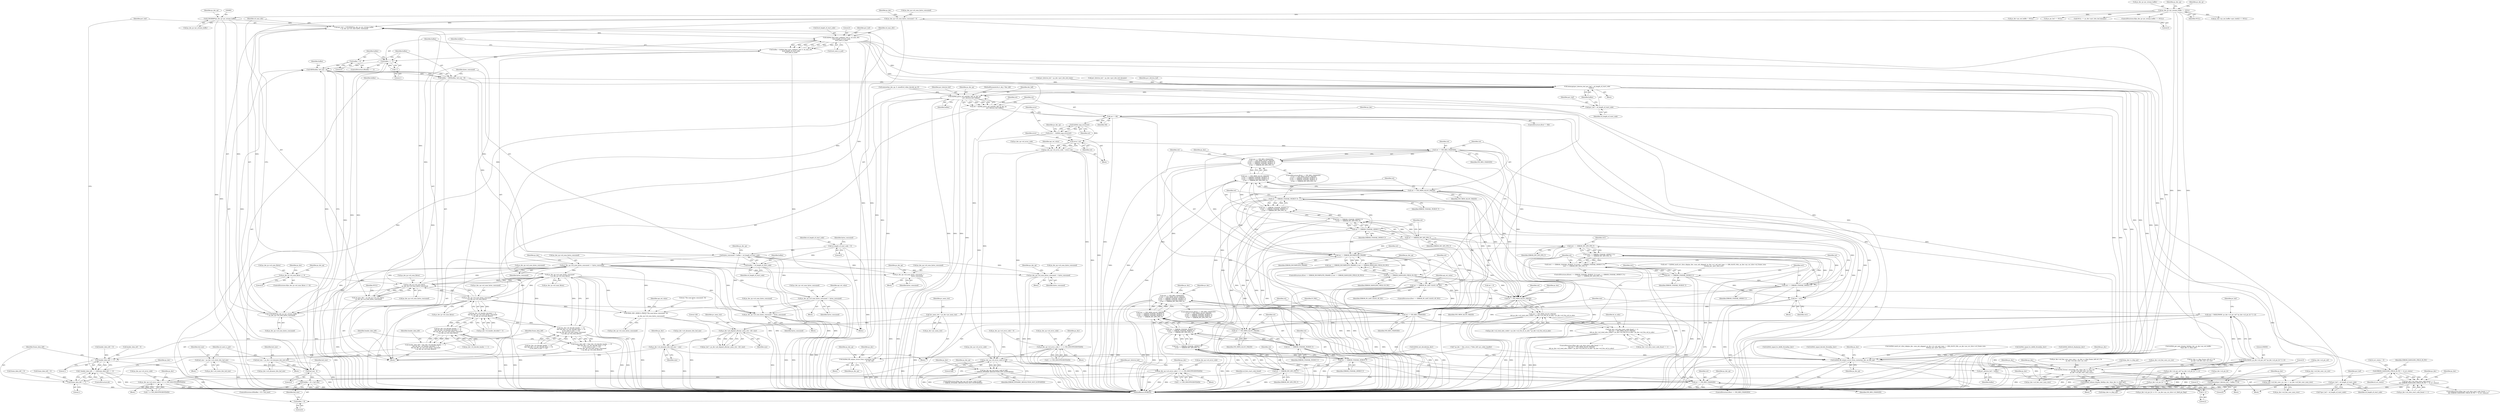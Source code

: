 digraph "0_Android_33ef7de9ddc8ea7eb9cbc440d1cf89957a0c267b@integer" {
"1000979" [label="(Call,pu1_buf = (UWORD8*)ps_dec_ip->pv_stream_buffer\n + ps_dec_op->u4_num_bytes_consumed)"];
"1000982" [label="(Call,(UWORD8*)ps_dec_ip->pv_stream_buffer)"];
"1000261" [label="(Call,ps_dec_ip->pv_stream_buffer == NULL)"];
"1001461" [label="(Call,ps_dec_op->u4_num_bytes_consumed\n < ps_dec_ip->u4_num_Bytes)"];
"1001436" [label="(Call,ps_dec_op->u4_num_bytes_consumed\n < ps_dec_ip->u4_num_Bytes)"];
"1001116" [label="(Call,ps_dec_op->u4_num_bytes_consumed += bytes_consumed)"];
"1001111" [label="(Call,bytes_consumed = buflen + u4_length_of_start_code)"];
"1001104" [label="(Call,buflen = MIN(buflen, buf_size - 8))"];
"1001106" [label="(Call,MIN(buflen, buf_size - 8))"];
"1001097" [label="(Call,buflen == -1)"];
"1001086" [label="(Call,buflen = ih264d_find_start_code(pu1_buf, 0, u4_max_ofst,\n &u4_length_of_start_code,\n &u4_next_is_aud))"];
"1001088" [label="(Call,ih264d_find_start_code(pu1_buf, 0, u4_max_ofst,\n &u4_length_of_start_code,\n &u4_next_is_aud))"];
"1000979" [label="(Call,pu1_buf = (UWORD8*)ps_dec_ip->pv_stream_buffer\n + ps_dec_op->u4_num_bytes_consumed)"];
"1000307" [label="(Call,ps_dec_op->u4_num_bytes_consumed = 0)"];
"1000990" [label="(Call,u4_max_ofst = ps_dec_ip->u4_num_Bytes\n - ps_dec_op->u4_num_bytes_consumed)"];
"1000992" [label="(Call,ps_dec_ip->u4_num_Bytes\n - ps_dec_op->u4_num_bytes_consumed)"];
"1000282" [label="(Call,ps_dec_ip->u4_num_Bytes <= 0)"];
"1001099" [label="(Call,-1)"];
"1001101" [label="(Call,buflen = 0)"];
"1001108" [label="(Call,buf_size - 8)"];
"1001066" [label="(Call,buf_size = ps_dec->u4_dynamic_bits_buf_size)"];
"1001051" [label="(Call,ps_dec->u4_dynamic_bits_buf_size = size)"];
"1001037" [label="(Call,ps_dec->pf_aligned_alloc(pv_mem_ctxt, 128, size))"];
"1001015" [label="(Call,*pv_mem_ctxt = ps_dec->pv_mem_ctxt)"];
"1001020" [label="(Call,size = MAX(256000, ps_dec->u2_pic_wd * ps_dec->u2_pic_ht * 3 / 2))"];
"1001022" [label="(Call,MAX(256000, ps_dec->u2_pic_wd * ps_dec->u2_pic_ht * 3 / 2))"];
"1001024" [label="(Call,ps_dec->u2_pic_wd * ps_dec->u2_pic_ht * 3 / 2)"];
"1001028" [label="(Call,ps_dec->u2_pic_ht * 3 / 2)"];
"1001032" [label="(Call,3 / 2)"];
"1001078" [label="(Call,buf_size = ps_dec->u4_static_bits_buf_size)"];
"1000172" [label="(Call,u4_length_of_start_code = 0)"];
"1000981" [label="(Call,(UWORD8*)ps_dec_ip->pv_stream_buffer\n + ps_dec_op->u4_num_bytes_consumed)"];
"1001430" [label="(Call,(ps_dec->i4_header_decoded != 3)\n && (ps_dec_op->u4_num_bytes_consumed\n < ps_dec_ip->u4_num_Bytes))"];
"1001424" [label="(Call,(ps_dec->i4_decode_header == 1)\n && (ps_dec->i4_header_decoded != 3)\n && (ps_dec_op->u4_num_bytes_consumed\n < ps_dec_ip->u4_num_Bytes))"];
"1001422" [label="(Call,header_data_left = ((ps_dec->i4_decode_header == 1)\n && (ps_dec->i4_header_decoded != 3)\n && (ps_dec_op->u4_num_bytes_consumed\n < ps_dec_ip->u4_num_Bytes)))"];
"1001469" [label="(Call,header_data_left == 1)"];
"1001468" [label="(Call,( header_data_left == 1)||(frame_data_left == 1))"];
"1001445" [label="(Call,((ps_dec->i4_decode_header == 0)\n && ((ps_dec->u1_pic_decode_done == 0)\n || (u4_next_is_aud == 1)))\n && (ps_dec_op->u4_num_bytes_consumed\n < ps_dec_ip->u4_num_Bytes))"];
"1001443" [label="(Call,frame_data_left = (((ps_dec->i4_decode_header == 0)\n && ((ps_dec->u1_pic_decode_done == 0)\n || (u4_next_is_aud == 1)))\n && (ps_dec_op->u4_num_bytes_consumed\n < ps_dec_ip->u4_num_Bytes)))"];
"1001472" [label="(Call,frame_data_left == 1)"];
"1001628" [label="(Call,ps_dec_op->u4_num_bytes_consumed -= bytes_consumed)"];
"1002182" [label="(Call,H264_DEC_DEBUG_PRINT(\"The num bytes consumed: %d\n\",\n                         ps_dec_op->u4_num_bytes_consumed))"];
"1001159" [label="(Call,ps_dec_op->u4_num_bytes_consumed -=\n                                        bytes_consumed)"];
"1001358" [label="(Call,ps_dec_op->u4_num_bytes_consumed -= bytes_consumed)"];
"1001381" [label="(Call,ps_dec_op->u4_num_bytes_consumed -= bytes_consumed)"];
"1001113" [label="(Call,buflen + u4_length_of_start_code)"];
"1001208" [label="(Call,memcpy(pu1_bitstrm_buf, pu1_buf + u4_length_of_start_code,\n                   buflen))"];
"1001215" [label="(Call,(buflen + 8) < buf_size)"];
"1001216" [label="(Call,buflen + 8)"];
"1001221" [label="(Call,memset(pu1_bitstrm_buf + buflen, 0, 8))"];
"1001222" [label="(Call,pu1_bitstrm_buf + buflen)"];
"1001297" [label="(Call,ih264d_parse_nal_unit(dec_hdl, ps_dec_op,\n                              pu1_bitstrm_buf, buflen))"];
"1001256" [label="(Call,ih264d_fill_output_struct_from_context(ps_dec,\n                                                           ps_dec_op))"];
"1001295" [label="(Call,ret = ih264d_parse_nal_unit(dec_hdl, ps_dec_op,\n                              pu1_bitstrm_buf, buflen))"];
"1001303" [label="(Call,ret != OK)"];
"1001310" [label="(Call,ih264d_map_error(ret))"];
"1001308" [label="(Call,error =  ih264d_map_error(ret))"];
"1001316" [label="(Call,error | ret)"];
"1001312" [label="(Call,ps_dec_op->u4_error_code = error | ret)"];
"1001242" [label="(Call,ps_dec_op->u4_error_code |= 1 << IVD_INSUFFICIENTDATA)"];
"1001749" [label="(Call,ps_dec_op->u4_error_code & 0xff)"];
"1001748" [label="(Call,(ps_dec_op->u4_error_code & 0xff)\n != ERROR_DYNAMIC_RESOLUTION_NOT_SUPPORTED)"];
"1001781" [label="(Call,ps_dec_op->u4_error_code |= (1 << IVD_INSUFFICIENTDATA))"];
"1001801" [label="(Call,ps_dec_op->u4_error_code |= (1 << IVD_INSUFFICIENTDATA))"];
"1001324" [label="(Call,ret == IVD_RES_CHANGED)"];
"1001323" [label="(Call,(ret == IVD_RES_CHANGED)\n || (ret == IVD_MEM_ALLOC_FAILED)\n || (ret == ERROR_UNAVAIL_PICBUF_T)\n || (ret == ERROR_UNAVAIL_MVBUF_T)\n || (ret == ERROR_INV_SPS_PPS_T))"];
"1001592" [label="(Call,(ret == IVD_RES_CHANGED)\n || (ret == IVD_MEM_ALLOC_FAILED)\n || (ret == ERROR_UNAVAIL_PICBUF_T)\n || (ret == ERROR_UNAVAIL_MVBUF_T)\n || (ret == ERROR_INV_SPS_PPS_T))"];
"1001328" [label="(Call,ret == IVD_MEM_ALLOC_FAILED)"];
"1001327" [label="(Call,(ret == IVD_MEM_ALLOC_FAILED)\n || (ret == ERROR_UNAVAIL_PICBUF_T)\n || (ret == ERROR_UNAVAIL_MVBUF_T)\n || (ret == ERROR_INV_SPS_PPS_T))"];
"1001596" [label="(Call,(ret == IVD_MEM_ALLOC_FAILED)\n || (ret == ERROR_UNAVAIL_PICBUF_T)\n || (ret == ERROR_UNAVAIL_MVBUF_T)\n || (ret == ERROR_INV_SPS_PPS_T))"];
"1001332" [label="(Call,ret == ERROR_UNAVAIL_PICBUF_T)"];
"1001331" [label="(Call,(ret == ERROR_UNAVAIL_PICBUF_T)\n || (ret == ERROR_UNAVAIL_MVBUF_T)\n || (ret == ERROR_INV_SPS_PPS_T))"];
"1001600" [label="(Call,(ret == ERROR_UNAVAIL_PICBUF_T)\n || (ret == ERROR_UNAVAIL_MVBUF_T)\n || (ret == ERROR_INV_SPS_PPS_T))"];
"1001336" [label="(Call,ret == ERROR_UNAVAIL_MVBUF_T)"];
"1001335" [label="(Call,(ret == ERROR_UNAVAIL_MVBUF_T)\n || (ret == ERROR_INV_SPS_PPS_T))"];
"1001604" [label="(Call,(ret == ERROR_UNAVAIL_MVBUF_T)\n || (ret == ERROR_INV_SPS_PPS_T))"];
"1001339" [label="(Call,ret == ERROR_INV_SPS_PPS_T)"];
"1001351" [label="(Call,ret == ERROR_INCOMPLETE_FRAME)"];
"1001350" [label="(Call,(ret == ERROR_INCOMPLETE_FRAME) || (ret == ERROR_DANGLING_FIELD_IN_PIC))"];
"1001354" [label="(Call,ret == ERROR_DANGLING_FIELD_IN_PIC)"];
"1001368" [label="(Call,ret == ERROR_IN_LAST_SLICE_OF_PIC)"];
"1001483" [label="(Call,ret != IVD_MEM_ALLOC_FAILED)"];
"1001482" [label="(Call,(ret != IVD_MEM_ALLOC_FAILED)\n && ps_dec->u2_total_mbs_coded < ps_dec->u2_frm_ht_in_mbs * ps_dec->u2_frm_wd_in_mbs)"];
"1001476" [label="(Call,(ps_dec->u4_slice_start_code_found == 1)\n && (ret != IVD_MEM_ALLOC_FAILED)\n && ps_dec->u2_total_mbs_coded < ps_dec->u2_frm_ht_in_mbs * ps_dec->u2_frm_wd_in_mbs)"];
"1001593" [label="(Call,ret == IVD_RES_CHANGED)"];
"1001597" [label="(Call,ret == IVD_MEM_ALLOC_FAILED)"];
"1001601" [label="(Call,ret == ERROR_UNAVAIL_PICBUF_T)"];
"1001605" [label="(Call,ret == ERROR_UNAVAIL_MVBUF_T)"];
"1001608" [label="(Call,ret == ERROR_INV_SPS_PPS_T)"];
"1001624" [label="(Call,ret == IVD_RES_CHANGED)"];
"1001854" [label="(Call,ERROR_DANGLING_FIELD_IN_PIC != i4_err_status)"];
"1001848" [label="(Call,(ps_dec->u4_slice_start_code_found == 1)\n && (ERROR_DANGLING_FIELD_IN_PIC != i4_err_status))"];
"1001584" [label="(Call,ret1 == ERROR_INV_SPS_PPS_T)"];
"1001580" [label="(Call,(ret1 == ERROR_UNAVAIL_MVBUF_T) ||\n (ret1 == ERROR_INV_SPS_PPS_T))"];
"1001576" [label="(Call,(ret1 == ERROR_UNAVAIL_PICBUF_T) || (ret1 == ERROR_UNAVAIL_MVBUF_T) ||\n (ret1 == ERROR_INV_SPS_PPS_T))"];
"1001588" [label="(Call,ret = ret1)"];
"1001581" [label="(Call,ret1 == ERROR_UNAVAIL_MVBUF_T)"];
"1001577" [label="(Call,ret1 == ERROR_UNAVAIL_PICBUF_T)"];
"1002069" [label="(Call,ih264d_fill_output_struct_from_context(ps_dec, ps_dec_op))"];
"1002100" [label="(Call,ih264d_format_convert(ps_dec, &(ps_dec->s_disp_op),\n                                  ps_dec->u4_fmt_conv_cur_row,\n                                  ps_dec->u4_fmt_conv_num_rows))"];
"1002112" [label="(Call,ps_dec->u4_fmt_conv_cur_row += ps_dec->u4_fmt_conv_num_rows)"];
"1002119" [label="(Call,ih264d_release_display_field(ps_dec, &(ps_dec->s_disp_op)))"];
"1001134" [label="(Call,pu1_buf + u4_length_of_start_code)"];
"1001210" [label="(Call,pu1_buf + u4_length_of_start_code)"];
"1000980" [label="(Identifier,pu1_buf)"];
"1002087" [label="(Call,ps_dec->u4_fmt_conv_num_rows = ps_dec->s_disp_frame_info.u4_y_ht\n - ps_dec->u4_fmt_conv_cur_row)"];
"1001228" [label="(Identifier,u4_first_start_code_found)"];
"1001103" [label="(Literal,0)"];
"1001024" [label="(Call,ps_dec->u2_pic_wd * ps_dec->u2_pic_ht * 3 / 2)"];
"1001098" [label="(Identifier,buflen)"];
"1000976" [label="(ControlStructure,do)"];
"1001302" [label="(ControlStructure,if(ret != OK))"];
"1001748" [label="(Call,(ps_dec_op->u4_error_code & 0xff)\n != ERROR_DYNAMIC_RESOLUTION_NOT_SUPPORTED)"];
"1001324" [label="(Call,ret == IVD_RES_CHANGED)"];
"1001440" [label="(Call,ps_dec_ip->u4_num_Bytes)"];
"1001609" [label="(Identifier,ret)"];
"1001087" [label="(Identifier,buflen)"];
"1001338" [label="(Identifier,ERROR_UNAVAIL_MVBUF_T)"];
"1001055" [label="(Identifier,size)"];
"1001359" [label="(Call,ps_dec_op->u4_num_bytes_consumed)"];
"1001102" [label="(Identifier,buflen)"];
"1002041" [label="(Call,ih264d_get_next_display_field(ps_dec, ps_dec->ps_out_buffer,\n &(ps_dec->s_disp_op)))"];
"1001301" [label="(Identifier,buflen)"];
"1001780" [label="(Block,)"];
"1001020" [label="(Call,size = MAX(256000, ps_dec->u2_pic_wd * ps_dec->u2_pic_ht * 3 / 2))"];
"1001023" [label="(Literal,256000)"];
"1001100" [label="(Literal,1)"];
"1001360" [label="(Identifier,ps_dec_op)"];
"1001011" [label="(Block,)"];
"1001118" [label="(Identifier,ps_dec_op)"];
"1001354" [label="(Call,ret == ERROR_DANGLING_FIELD_IN_PIC)"];
"1001310" [label="(Call,ih264d_map_error(ret))"];
"1001334" [label="(Identifier,ERROR_UNAVAIL_PICBUF_T)"];
"1001470" [label="(Identifier,header_data_left)"];
"1001297" [label="(Call,ih264d_parse_nal_unit(dec_hdl, ps_dec_op,\n                              pu1_bitstrm_buf, buflen))"];
"1001847" [label="(ControlStructure,if((ps_dec->u4_slice_start_code_found == 1)\n && (ERROR_DANGLING_FIELD_IN_PIC != i4_err_status)))"];
"1001443" [label="(Call,frame_data_left = (((ps_dec->i4_decode_header == 0)\n && ((ps_dec->u1_pic_decode_done == 0)\n || (u4_next_is_aud == 1)))\n && (ps_dec_op->u4_num_bytes_consumed\n < ps_dec_ip->u4_num_Bytes)))"];
"1001094" [label="(Call,&u4_next_is_aud)"];
"1001039" [label="(Literal,128)"];
"1001625" [label="(Identifier,ret)"];
"1001468" [label="(Call,( header_data_left == 1)||(frame_data_left == 1))"];
"1001084" [label="(Identifier,u4_next_is_aud)"];
"1000979" [label="(Call,pu1_buf = (UWORD8*)ps_dec_ip->pv_stream_buffer\n + ps_dec_op->u4_num_bytes_consumed)"];
"1002119" [label="(Call,ih264d_release_display_field(ps_dec, &(ps_dec->s_disp_op)))"];
"1001079" [label="(Identifier,buf_size)"];
"1001777" [label="(Identifier,ps_dec)"];
"1001214" [label="(ControlStructure,if((buflen + 8) < buf_size))"];
"1001116" [label="(Call,ps_dec_op->u4_num_bytes_consumed += bytes_consumed)"];
"1001367" [label="(ControlStructure,if(ret == ERROR_IN_LAST_SLICE_OF_PIC))"];
"1001580" [label="(Call,(ret1 == ERROR_UNAVAIL_MVBUF_T) ||\n (ret1 == ERROR_INV_SPS_PPS_T))"];
"1001593" [label="(Call,ret == IVD_RES_CHANGED)"];
"1001306" [label="(Block,)"];
"1001588" [label="(Call,ret = ret1)"];
"1001339" [label="(Call,ret == ERROR_INV_SPS_PPS_T)"];
"1000981" [label="(Call,(UWORD8*)ps_dec_ip->pv_stream_buffer\n + ps_dec_op->u4_num_bytes_consumed)"];
"1001810" [label="(Identifier,ps_dec)"];
"1001627" [label="(Block,)"];
"1001477" [label="(Call,ps_dec->u4_slice_start_code_found == 1)"];
"1000262" [label="(Call,ps_dec_ip->pv_stream_buffer)"];
"1000286" [label="(Literal,0)"];
"1001337" [label="(Identifier,ret)"];
"1000201" [label="(Call,frame_data_left = 0)"];
"1000977" [label="(Block,)"];
"1001598" [label="(Identifier,ret)"];
"1000269" [label="(Identifier,ps_dec_op)"];
"1001380" [label="(Block,)"];
"1001355" [label="(Identifier,ret)"];
"1000152" [label="(Block,)"];
"1001613" [label="(Identifier,ps_dec)"];
"1001068" [label="(Call,ps_dec->u4_dynamic_bits_buf_size)"];
"1001127" [label="(Identifier,ps_dec)"];
"1001425" [label="(Call,ps_dec->i4_decode_header == 1)"];
"1002102" [label="(Call,&(ps_dec->s_disp_op))"];
"1001207" [label="(Block,)"];
"1002112" [label="(Call,ps_dec->u4_fmt_conv_cur_row += ps_dec->u4_fmt_conv_num_rows)"];
"1000987" [label="(Call,ps_dec_op->u4_num_bytes_consumed)"];
"1001482" [label="(Call,(ret != IVD_MEM_ALLOC_FAILED)\n && ps_dec->u2_total_mbs_coded < ps_dec->u2_frm_ht_in_mbs * ps_dec->u2_frm_wd_in_mbs)"];
"1000149" [label="(MethodParameterIn,iv_obj_t *dec_hdl)"];
"1001051" [label="(Call,ps_dec->u4_dynamic_bits_buf_size = size)"];
"1001213" [label="(Identifier,buflen)"];
"1001312" [label="(Call,ps_dec_op->u4_error_code = error | ret)"];
"1001584" [label="(Call,ret1 == ERROR_INV_SPS_PPS_T)"];
"1000265" [label="(Identifier,NULL)"];
"1001258" [label="(Identifier,ps_dec_op)"];
"1001326" [label="(Identifier,IVD_RES_CHANGED)"];
"1000154" [label="(Call,* ps_dec = (dec_struct_t *)(dec_hdl->pv_codec_handle))"];
"1001099" [label="(Call,-1)"];
"1001091" [label="(Identifier,u4_max_ofst)"];
"1001088" [label="(Call,ih264d_find_start_code(pu1_buf, 0, u4_max_ofst,\n &u4_length_of_start_code,\n &u4_next_is_aud))"];
"1001744" [label="(Call,ih264d_signal_bs_deblk_thread(ps_dec))"];
"1001296" [label="(Identifier,ret)"];
"1001261" [label="(Identifier,ps_dec_op)"];
"1001255" [label="(Block,)"];
"1001575" [label="(ControlStructure,if((ret1 == ERROR_UNAVAIL_PICBUF_T) || (ret1 == ERROR_UNAVAIL_MVBUF_T) ||\n (ret1 == ERROR_INV_SPS_PPS_T)))"];
"1001446" [label="(Call,(ps_dec->i4_decode_header == 0)\n && ((ps_dec->u1_pic_decode_done == 0)\n || (u4_next_is_aud == 1)))"];
"1002106" [label="(Call,ps_dec->u4_fmt_conv_cur_row)"];
"1001473" [label="(Identifier,frame_data_left)"];
"1001115" [label="(Identifier,u4_length_of_start_code)"];
"1001430" [label="(Call,(ps_dec->i4_header_decoded != 3)\n && (ps_dec_op->u4_num_bytes_consumed\n < ps_dec_ip->u4_num_Bytes))"];
"1001368" [label="(Call,ret == ERROR_IN_LAST_SLICE_OF_PIC)"];
"1001606" [label="(Identifier,ret)"];
"1000177" [label="(Identifier,bytes_consumed)"];
"1001298" [label="(Identifier,dec_hdl)"];
"1001855" [label="(Identifier,ERROR_DANGLING_FIELD_IN_PIC)"];
"1001314" [label="(Identifier,ps_dec_op)"];
"1000407" [label="(Call,ps_dec->ps_out_buffer->pu1_bufs[i] == NULL)"];
"1001345" [label="(Identifier,ps_dec)"];
"1001283" [label="(Call,frame_data_left = 0)"];
"1000477" [label="(Call,ps_dec_op->u4_error_code = 0)"];
"1001623" [label="(ControlStructure,if(ret == IVD_RES_CHANGED))"];
"1000283" [label="(Call,ps_dec_ip->u4_num_Bytes)"];
"1002029" [label="(Block,)"];
"1001335" [label="(Call,(ret == ERROR_UNAVAIL_MVBUF_T)\n || (ret == ERROR_INV_SPS_PPS_T))"];
"1002188" [label="(Identifier,api_ret_value)"];
"1001300" [label="(Identifier,pu1_bitstrm_buf)"];
"1000174" [label="(Literal,0)"];
"1001388" [label="(Identifier,ps_dec_op)"];
"1001108" [label="(Call,buf_size - 8)"];
"1001605" [label="(Call,ret == ERROR_UNAVAIL_MVBUF_T)"];
"1002116" [label="(Call,ps_dec->u4_fmt_conv_num_rows)"];
"1001107" [label="(Identifier,buflen)"];
"1001474" [label="(Literal,1)"];
"1001465" [label="(Call,ps_dec_ip->u4_num_Bytes)"];
"1001805" [label="(Call,1 << IVD_INSUFFICIENTDATA)"];
"1001329" [label="(Identifier,ret)"];
"1000189" [label="(Call,ret = 0)"];
"1001022" [label="(Call,MAX(256000, ps_dec->u2_pic_wd * ps_dec->u2_pic_ht * 3 / 2))"];
"1001318" [label="(Identifier,ret)"];
"1000281" [label="(ControlStructure,if(ps_dec_ip->u4_num_Bytes <= 0))"];
"1001211" [label="(Identifier,pu1_buf)"];
"1001608" [label="(Call,ret == ERROR_INV_SPS_PPS_T)"];
"1001364" [label="(Identifier,api_ret_value)"];
"1001086" [label="(Call,buflen = ih264d_find_start_code(pu1_buf, 0, u4_max_ofst,\n &u4_length_of_start_code,\n &u4_next_is_aud))"];
"1002183" [label="(Literal,\"The num bytes consumed: %d\n\")"];
"1000307" [label="(Call,ps_dec_op->u4_num_bytes_consumed = 0)"];
"1001637" [label="(Identifier,ps_dec)"];
"1001582" [label="(Identifier,ret1)"];
"1000282" [label="(Call,ps_dec_ip->u4_num_Bytes <= 0)"];
"1001431" [label="(Call,ps_dec->i4_header_decoded != 3)"];
"1001557" [label="(Call,ret1 = ih264d_mark_err_slice_skip(ps_dec, num_mb_skipped, ps_dec->u1_nal_unit_type == IDR_SLICE_NAL, ps_dec->ps_cur_slice->u2_frame_num,\n &temp_poc, prev_slice_err))"];
"1001101" [label="(Call,buflen = 0)"];
"1000197" [label="(Call,header_data_left = 0)"];
"1001505" [label="(Call,ps_dec->u2_pic_ht >> (4 + ps_dec->ps_cur_slice->u1_field_pic_flag))"];
"1001332" [label="(Call,ret == ERROR_UNAVAIL_PICBUF_T)"];
"1001801" [label="(Call,ps_dec_op->u4_error_code |= (1 << IVD_INSUFFICIENTDATA))"];
"1000173" [label="(Identifier,u4_length_of_start_code)"];
"1001109" [label="(Identifier,buf_size)"];
"1001484" [label="(Identifier,ret)"];
"1001320" [label="(Identifier,api_ret_value)"];
"1001246" [label="(Call,1 << IVD_INSUFFICIENTDATA)"];
"1001349" [label="(ControlStructure,if((ret == ERROR_INCOMPLETE_FRAME) || (ret == ERROR_DANGLING_FIELD_IN_PIC)))"];
"1001369" [label="(Identifier,ret)"];
"1002120" [label="(Identifier,ps_dec)"];
"1001587" [label="(Block,)"];
"1001222" [label="(Call,pu1_bitstrm_buf + buflen)"];
"1002086" [label="(Block,)"];
"1000990" [label="(Call,u4_max_ofst = ps_dec_ip->u4_num_Bytes\n - ps_dec_op->u4_num_bytes_consumed)"];
"1001060" [label="(Block,)"];
"1001758" [label="(Identifier,ps_dec_op)"];
"1001295" [label="(Call,ret = ih264d_parse_nal_unit(dec_hdl, ps_dec_op,\n                              pu1_bitstrm_buf, buflen))"];
"1001462" [label="(Call,ps_dec_op->u4_num_bytes_consumed)"];
"1001592" [label="(Call,(ret == IVD_RES_CHANGED)\n || (ret == IVD_MEM_ALLOC_FAILED)\n || (ret == ERROR_UNAVAIL_PICBUF_T)\n || (ret == ERROR_UNAVAIL_MVBUF_T)\n || (ret == ERROR_INV_SPS_PPS_T))"];
"1001257" [label="(Identifier,ps_dec)"];
"1000172" [label="(Call,u4_length_of_start_code = 0)"];
"1001305" [label="(Identifier,OK)"];
"1001135" [label="(Identifier,pu1_buf)"];
"1001092" [label="(Call,&u4_length_of_start_code)"];
"1001735" [label="(Call,ih264d_signal_decode_thread(ps_dec))"];
"1001602" [label="(Identifier,ret)"];
"1001159" [label="(Call,ps_dec_op->u4_num_bytes_consumed -=\n                                        bytes_consumed)"];
"1002075" [label="(Identifier,ps_dec)"];
"1001483" [label="(Call,ret != IVD_MEM_ALLOC_FAILED)"];
"1001225" [label="(Literal,0)"];
"1001436" [label="(Call,ps_dec_op->u4_num_bytes_consumed\n < ps_dec_ip->u4_num_Bytes)"];
"1001594" [label="(Identifier,ret)"];
"1001106" [label="(Call,MIN(buflen, buf_size - 8))"];
"1001313" [label="(Call,ps_dec_op->u4_error_code)"];
"1001034" [label="(Literal,2)"];
"1002023" [label="(Identifier,ps_dec)"];
"1001856" [label="(Identifier,i4_err_status)"];
"1001166" [label="(Identifier,ps_dec_op)"];
"1001792" [label="(Identifier,ps_dec)"];
"1001754" [label="(Identifier,ERROR_DYNAMIC_RESOLUTION_NOT_SUPPORTED)"];
"1001599" [label="(Identifier,IVD_MEM_ALLOC_FAILED)"];
"1002091" [label="(Call,ps_dec->s_disp_frame_info.u4_y_ht\n - ps_dec->u4_fmt_conv_cur_row)"];
"1002100" [label="(Call,ih264d_format_convert(ps_dec, &(ps_dec->s_disp_op),\n                                  ps_dec->u4_fmt_conv_cur_row,\n                                  ps_dec->u4_fmt_conv_num_rows))"];
"1001373" [label="(Identifier,api_ret_value)"];
"1001212" [label="(Identifier,u4_length_of_start_code)"];
"1002069" [label="(Call,ih264d_fill_output_struct_from_context(ps_dec, ps_dec_op))"];
"1001017" [label="(Call,ps_dec->pv_mem_ctxt)"];
"1001078" [label="(Call,buf_size = ps_dec->u4_static_bits_buf_size)"];
"1000311" [label="(Literal,0)"];
"1002071" [label="(Identifier,ps_dec_op)"];
"1001223" [label="(Identifier,pu1_bitstrm_buf)"];
"1001096" [label="(ControlStructure,if(buflen == -1))"];
"1001216" [label="(Call,buflen + 8)"];
"1001340" [label="(Identifier,ret)"];
"1001133" [label="(Call,*(pu1_buf + u4_length_of_start_code))"];
"1000314" [label="(Identifier,ps_dec)"];
"1001624" [label="(Call,ret == IVD_RES_CHANGED)"];
"1001243" [label="(Call,ps_dec_op->u4_error_code)"];
"1001067" [label="(Identifier,buf_size)"];
"1001242" [label="(Call,ps_dec_op->u4_error_code |= 1 << IVD_INSUFFICIENTDATA)"];
"1001090" [label="(Literal,0)"];
"1001350" [label="(Call,(ret == ERROR_INCOMPLETE_FRAME) || (ret == ERROR_DANGLING_FIELD_IN_PIC))"];
"1001089" [label="(Identifier,pu1_buf)"];
"1001358" [label="(Call,ps_dec_op->u4_num_bytes_consumed -= bytes_consumed)"];
"1001370" [label="(Identifier,ERROR_IN_LAST_SLICE_OF_PIC)"];
"1001610" [label="(Identifier,ERROR_INV_SPS_PPS_T)"];
"1001385" [label="(Identifier,bytes_consumed)"];
"1001472" [label="(Call,frame_data_left == 1)"];
"1001479" [label="(Identifier,ps_dec)"];
"1001591" [label="(ControlStructure,if((ret == IVD_RES_CHANGED)\n || (ret == IVD_MEM_ALLOC_FAILED)\n || (ret == ERROR_UNAVAIL_PICBUF_T)\n || (ret == ERROR_UNAVAIL_MVBUF_T)\n || (ret == ERROR_INV_SPS_PPS_T)))"];
"1001080" [label="(Call,ps_dec->u4_static_bits_buf_size)"];
"1001476" [label="(Call,(ps_dec->u4_slice_start_code_found == 1)\n && (ret != IVD_MEM_ALLOC_FAILED)\n && ps_dec->u2_total_mbs_coded < ps_dec->u2_frm_ht_in_mbs * ps_dec->u2_frm_wd_in_mbs)"];
"1000312" [label="(Call,ps_dec->ps_out_buffer = NULL)"];
"1001356" [label="(Identifier,ERROR_DANGLING_FIELD_IN_PIC)"];
"1001112" [label="(Identifier,bytes_consumed)"];
"1001378" [label="(Identifier,ps_dec)"];
"1001437" [label="(Call,ps_dec_op->u4_num_bytes_consumed)"];
"1001330" [label="(Identifier,IVD_MEM_ALLOC_FAILED)"];
"1001603" [label="(Identifier,ERROR_UNAVAIL_PICBUF_T)"];
"1000624" [label="(Call,ps_pic_buf == NULL)"];
"1001105" [label="(Identifier,buflen)"];
"1001252" [label="(Identifier,ps_dec)"];
"1001424" [label="(Call,(ps_dec->i4_decode_header == 1)\n && (ps_dec->i4_header_decoded != 3)\n && (ps_dec_op->u4_num_bytes_consumed\n < ps_dec_ip->u4_num_Bytes))"];
"1000991" [label="(Identifier,u4_max_ofst)"];
"1001215" [label="(Call,(buflen + 8) < buf_size)"];
"1001117" [label="(Call,ps_dec_op->u4_num_bytes_consumed)"];
"1001311" [label="(Identifier,ret)"];
"1001224" [label="(Identifier,buflen)"];
"1001423" [label="(Identifier,header_data_left)"];
"1001485" [label="(Identifier,IVD_MEM_ALLOC_FAILED)"];
"1001035" [label="(Call,pv_buf = ps_dec->pf_aligned_alloc(pv_mem_ctxt, 128, size))"];
"1001111" [label="(Call,bytes_consumed = buflen + u4_length_of_start_code)"];
"1001286" [label="(Call,header_data_left = 0)"];
"1001336" [label="(Call,ret == ERROR_UNAVAIL_MVBUF_T)"];
"1001601" [label="(Call,ret == ERROR_UNAVAIL_PICBUF_T)"];
"1001021" [label="(Identifier,size)"];
"1001750" [label="(Call,ps_dec_op->u4_error_code)"];
"1001357" [label="(Block,)"];
"1002114" [label="(Identifier,ps_dec)"];
"1001488" [label="(Identifier,ps_dec)"];
"1001236" [label="(Block,)"];
"1001058" [label="(Identifier,ps_dec)"];
"1001015" [label="(Call,*pv_mem_ctxt = ps_dec->pv_mem_ctxt)"];
"1000284" [label="(Identifier,ps_dec_ip)"];
"1002101" [label="(Identifier,ps_dec)"];
"1001210" [label="(Call,pu1_buf + u4_length_of_start_code)"];
"1001626" [label="(Identifier,IVD_RES_CHANGED)"];
"1001579" [label="(Identifier,ERROR_UNAVAIL_PICBUF_T)"];
"1002189" [label="(MethodReturn,WORD32)"];
"1001559" [label="(Call,ih264d_mark_err_slice_skip(ps_dec, num_mb_skipped, ps_dec->u1_nal_unit_type == IDR_SLICE_NAL, ps_dec->ps_cur_slice->u2_frame_num,\n &temp_poc, prev_slice_err))"];
"1001504" [label="(Identifier,ht_in_mbs)"];
"1001036" [label="(Identifier,pv_buf)"];
"1001097" [label="(Call,buflen == -1)"];
"1000304" [label="(Identifier,ps_dec)"];
"1001362" [label="(Identifier,bytes_consumed)"];
"1001028" [label="(Call,ps_dec->u2_pic_ht * 3 / 2)"];
"1000228" [label="(Call,memset(ps_dec_op, 0, sizeof(ivd_video_decode_op_t)))"];
"1001331" [label="(Call,(ret == ERROR_UNAVAIL_PICBUF_T)\n || (ret == ERROR_UNAVAIL_MVBUF_T)\n || (ret == ERROR_INV_SPS_PPS_T))"];
"1000261" [label="(Call,ps_dec_ip->pv_stream_buffer == NULL)"];
"1001217" [label="(Identifier,buflen)"];
"1001219" [label="(Identifier,buf_size)"];
"1001353" [label="(Identifier,ERROR_INCOMPLETE_FRAME)"];
"1001785" [label="(Call,1 << IVD_INSUFFICIENTDATA)"];
"1001578" [label="(Identifier,ret1)"];
"1001596" [label="(Call,(ret == IVD_MEM_ALLOC_FAILED)\n || (ret == ERROR_UNAVAIL_PICBUF_T)\n || (ret == ERROR_UNAVAIL_MVBUF_T)\n || (ret == ERROR_INV_SPS_PPS_T))"];
"1000988" [label="(Identifier,ps_dec_op)"];
"1000897" [label="(Call,ih264d_init_decoder(ps_dec))"];
"1001597" [label="(Call,ret == IVD_MEM_ALLOC_FAILED)"];
"1001461" [label="(Call,ps_dec_op->u4_num_bytes_consumed\n < ps_dec_ip->u4_num_Bytes)"];
"1002182" [label="(Call,H264_DEC_DEBUG_PRINT(\"The num bytes consumed: %d\n\",\n                         ps_dec_op->u4_num_bytes_consumed))"];
"1001585" [label="(Identifier,ret1)"];
"1001333" [label="(Identifier,ret)"];
"1001322" [label="(ControlStructure,if((ret == IVD_RES_CHANGED)\n || (ret == IVD_MEM_ALLOC_FAILED)\n || (ret == ERROR_UNAVAIL_PICBUF_T)\n || (ret == ERROR_UNAVAIL_MVBUF_T)\n || (ret == ERROR_INV_SPS_PPS_T)))"];
"1001073" [label="(Call,pu1_bitstrm_buf = ps_dec->pu1_bits_buf_static)"];
"1001163" [label="(Identifier,bytes_consumed)"];
"1001025" [label="(Call,ps_dec->u2_pic_wd)"];
"1001577" [label="(Call,ret1 == ERROR_UNAVAIL_PICBUF_T)"];
"1001861" [label="(Identifier,ps_dec)"];
"1002109" [label="(Call,ps_dec->u4_fmt_conv_num_rows)"];
"1001325" [label="(Identifier,ret)"];
"1001849" [label="(Call,ps_dec->u4_slice_start_code_found == 1)"];
"1001628" [label="(Call,ps_dec_op->u4_num_bytes_consumed -= bytes_consumed)"];
"1001604" [label="(Call,(ret == ERROR_UNAVAIL_MVBUF_T)\n || (ret == ERROR_INV_SPS_PPS_T))"];
"1001002" [label="(Identifier,NULL)"];
"1001632" [label="(Identifier,bytes_consumed)"];
"1001781" [label="(Call,ps_dec_op->u4_error_code |= (1 << IVD_INSUFFICIENTDATA))"];
"1001445" [label="(Call,((ps_dec->i4_decode_header == 0)\n && ((ps_dec->u1_pic_decode_done == 0)\n || (u4_next_is_aud == 1)))\n && (ps_dec_op->u4_num_bytes_consumed\n < ps_dec_ip->u4_num_Bytes))"];
"1001444" [label="(Identifier,frame_data_left)"];
"1001308" [label="(Call,error =  ih264d_map_error(ret))"];
"1001001" [label="(Call,NULL == ps_dec->pu1_bits_buf_dynamic)"];
"1000982" [label="(Call,(UWORD8*)ps_dec_ip->pv_stream_buffer)"];
"1001114" [label="(Identifier,buflen)"];
"1001134" [label="(Call,pu1_buf + u4_length_of_start_code)"];
"1001256" [label="(Call,ih264d_fill_output_struct_from_context(ps_dec,\n                                                           ps_dec_op))"];
"1001475" [label="(ControlStructure,if((ps_dec->u4_slice_start_code_found == 1)\n && (ret != IVD_MEM_ALLOC_FAILED)\n && ps_dec->u2_total_mbs_coded < ps_dec->u2_frm_ht_in_mbs * ps_dec->u2_frm_wd_in_mbs))"];
"1001323" [label="(Call,(ret == IVD_RES_CHANGED)\n || (ret == IVD_MEM_ALLOC_FAILED)\n || (ret == ERROR_UNAVAIL_PICBUF_T)\n || (ret == ERROR_UNAVAIL_MVBUF_T)\n || (ret == ERROR_INV_SPS_PPS_T))"];
"1001352" [label="(Identifier,ret)"];
"1001158" [label="(Block,)"];
"1001328" [label="(Call,ret == IVD_MEM_ALLOC_FAILED)"];
"1001208" [label="(Call,memcpy(pu1_bitstrm_buf, pu1_buf + u4_length_of_start_code,\n                   buflen))"];
"1000996" [label="(Call,ps_dec_op->u4_num_bytes_consumed)"];
"1001747" [label="(ControlStructure,if((ps_dec_op->u4_error_code & 0xff)\n != ERROR_DYNAMIC_RESOLUTION_NOT_SUPPORTED))"];
"1001854" [label="(Call,ERROR_DANGLING_FIELD_IN_PIC != i4_err_status)"];
"1001753" [label="(Literal,0xff)"];
"1001316" [label="(Call,error | ret)"];
"1001038" [label="(Identifier,pv_mem_ctxt)"];
"1002027" [label="(Call,ih264d_signal_bs_deblk_thread(ps_dec))"];
"1000290" [label="(Identifier,ps_dec_op)"];
"1001303" [label="(Call,ret != OK)"];
"1001226" [label="(Literal,8)"];
"1001600" [label="(Call,(ret == ERROR_UNAVAIL_PICBUF_T)\n || (ret == ERROR_UNAVAIL_MVBUF_T)\n || (ret == ERROR_INV_SPS_PPS_T))"];
"1001607" [label="(Identifier,ERROR_UNAVAIL_MVBUF_T)"];
"1001160" [label="(Call,ps_dec_op->u4_num_bytes_consumed)"];
"1001782" [label="(Call,ps_dec_op->u4_error_code)"];
"1001113" [label="(Call,buflen + u4_length_of_start_code)"];
"1001630" [label="(Identifier,ps_dec_op)"];
"1001061" [label="(Call,pu1_bitstrm_buf = ps_dec->pu1_bits_buf_dynamic)"];
"1001209" [label="(Identifier,pu1_bitstrm_buf)"];
"1001033" [label="(Literal,3)"];
"1002184" [label="(Call,ps_dec_op->u4_num_bytes_consumed)"];
"1001802" [label="(Call,ps_dec_op->u4_error_code)"];
"1001583" [label="(Identifier,ERROR_UNAVAIL_MVBUF_T)"];
"1000260" [label="(ControlStructure,if(ps_dec_ip->pv_stream_buffer == NULL))"];
"1001629" [label="(Call,ps_dec_op->u4_num_bytes_consumed)"];
"1001381" [label="(Call,ps_dec_op->u4_num_bytes_consumed -= bytes_consumed)"];
"1000162" [label="(Call,i4_err_status = 0)"];
"1001422" [label="(Call,header_data_left = ((ps_dec->i4_decode_header == 1)\n && (ps_dec->i4_header_decoded != 3)\n && (ps_dec_op->u4_num_bytes_consumed\n < ps_dec_ip->u4_num_Bytes)))"];
"1001595" [label="(Identifier,IVD_RES_CHANGED)"];
"1001905" [label="(Call,ih264d_deblock_display(ps_dec))"];
"1000984" [label="(Call,ps_dec_ip->pv_stream_buffer)"];
"1002121" [label="(Call,&(ps_dec->s_disp_op))"];
"1001309" [label="(Identifier,error)"];
"1001040" [label="(Identifier,size)"];
"1001220" [label="(Block,)"];
"1001486" [label="(Call,ps_dec->u2_total_mbs_coded < ps_dec->u2_frm_ht_in_mbs * ps_dec->u2_frm_wd_in_mbs)"];
"1001351" [label="(Call,ret == ERROR_INCOMPLETE_FRAME)"];
"1001029" [label="(Call,ps_dec->u2_pic_ht)"];
"1001469" [label="(Call,header_data_left == 1)"];
"1001110" [label="(Literal,8)"];
"1001136" [label="(Identifier,u4_length_of_start_code)"];
"1000992" [label="(Call,ps_dec_ip->u4_num_Bytes\n - ps_dec_op->u4_num_bytes_consumed)"];
"1001221" [label="(Call,memset(pu1_bitstrm_buf + buflen, 0, 8))"];
"1001586" [label="(Identifier,ERROR_INV_SPS_PPS_T)"];
"1002129" [label="(Identifier,ps_dec)"];
"1001634" [label="(Identifier,IV_FAIL)"];
"1001581" [label="(Call,ret1 == ERROR_UNAVAIL_MVBUF_T)"];
"1001327" [label="(Call,(ret == IVD_MEM_ALLOC_FAILED)\n || (ret == ERROR_UNAVAIL_PICBUF_T)\n || (ret == ERROR_UNAVAIL_MVBUF_T)\n || (ret == ERROR_INV_SPS_PPS_T))"];
"1001037" [label="(Call,ps_dec->pf_aligned_alloc(pv_mem_ctxt, 128, size))"];
"1001304" [label="(Identifier,ret)"];
"1001590" [label="(Identifier,ret1)"];
"1001104" [label="(Call,buflen = MIN(buflen, buf_size - 8))"];
"1001218" [label="(Literal,8)"];
"1001032" [label="(Call,3 / 2)"];
"1000993" [label="(Call,ps_dec_ip->u4_num_Bytes)"];
"1001299" [label="(Identifier,ps_dec_op)"];
"1001052" [label="(Call,ps_dec->u4_dynamic_bits_buf_size)"];
"1001589" [label="(Identifier,ret)"];
"1001341" [label="(Identifier,ERROR_INV_SPS_PPS_T)"];
"1000308" [label="(Call,ps_dec_op->u4_num_bytes_consumed)"];
"1001317" [label="(Identifier,error)"];
"1002070" [label="(Identifier,ps_dec)"];
"1001120" [label="(Identifier,bytes_consumed)"];
"1001800" [label="(Block,)"];
"1001749" [label="(Call,ps_dec_op->u4_error_code & 0xff)"];
"1001066" [label="(Call,buf_size = ps_dec->u4_dynamic_bits_buf_size)"];
"1001016" [label="(Identifier,pv_mem_ctxt)"];
"1001576" [label="(Call,(ret1 == ERROR_UNAVAIL_PICBUF_T) || (ret1 == ERROR_UNAVAIL_MVBUF_T) ||\n (ret1 == ERROR_INV_SPS_PPS_T))"];
"1001072" [label="(Block,)"];
"1001471" [label="(Literal,1)"];
"1002113" [label="(Call,ps_dec->u4_fmt_conv_cur_row)"];
"1001848" [label="(Call,(ps_dec->u4_slice_start_code_found == 1)\n && (ERROR_DANGLING_FIELD_IN_PIC != i4_err_status))"];
"1001382" [label="(Call,ps_dec_op->u4_num_bytes_consumed)"];
"1000979" -> "1000977"  [label="AST: "];
"1000979" -> "1000981"  [label="CFG: "];
"1000980" -> "1000979"  [label="AST: "];
"1000981" -> "1000979"  [label="AST: "];
"1000991" -> "1000979"  [label="CFG: "];
"1000979" -> "1002189"  [label="DDG: "];
"1000982" -> "1000979"  [label="DDG: "];
"1001461" -> "1000979"  [label="DDG: "];
"1001436" -> "1000979"  [label="DDG: "];
"1000307" -> "1000979"  [label="DDG: "];
"1001116" -> "1000979"  [label="DDG: "];
"1000979" -> "1001088"  [label="DDG: "];
"1000982" -> "1000981"  [label="AST: "];
"1000982" -> "1000984"  [label="CFG: "];
"1000983" -> "1000982"  [label="AST: "];
"1000984" -> "1000982"  [label="AST: "];
"1000988" -> "1000982"  [label="CFG: "];
"1000982" -> "1002189"  [label="DDG: "];
"1000982" -> "1000981"  [label="DDG: "];
"1000261" -> "1000982"  [label="DDG: "];
"1000261" -> "1000260"  [label="AST: "];
"1000261" -> "1000265"  [label="CFG: "];
"1000262" -> "1000261"  [label="AST: "];
"1000265" -> "1000261"  [label="AST: "];
"1000269" -> "1000261"  [label="CFG: "];
"1000284" -> "1000261"  [label="CFG: "];
"1000261" -> "1002189"  [label="DDG: "];
"1000261" -> "1002189"  [label="DDG: "];
"1000261" -> "1002189"  [label="DDG: "];
"1000261" -> "1000312"  [label="DDG: "];
"1000261" -> "1000407"  [label="DDG: "];
"1000261" -> "1000624"  [label="DDG: "];
"1000261" -> "1001001"  [label="DDG: "];
"1001461" -> "1001445"  [label="AST: "];
"1001461" -> "1001465"  [label="CFG: "];
"1001462" -> "1001461"  [label="AST: "];
"1001465" -> "1001461"  [label="AST: "];
"1001445" -> "1001461"  [label="CFG: "];
"1001461" -> "1002189"  [label="DDG: "];
"1001461" -> "1002189"  [label="DDG: "];
"1001461" -> "1000981"  [label="DDG: "];
"1001461" -> "1000992"  [label="DDG: "];
"1001461" -> "1000992"  [label="DDG: "];
"1001461" -> "1001445"  [label="DDG: "];
"1001461" -> "1001445"  [label="DDG: "];
"1001436" -> "1001461"  [label="DDG: "];
"1001436" -> "1001461"  [label="DDG: "];
"1001116" -> "1001461"  [label="DDG: "];
"1000992" -> "1001461"  [label="DDG: "];
"1001461" -> "1001628"  [label="DDG: "];
"1001461" -> "1002182"  [label="DDG: "];
"1001436" -> "1001430"  [label="AST: "];
"1001436" -> "1001440"  [label="CFG: "];
"1001437" -> "1001436"  [label="AST: "];
"1001440" -> "1001436"  [label="AST: "];
"1001430" -> "1001436"  [label="CFG: "];
"1001436" -> "1002189"  [label="DDG: "];
"1001436" -> "1002189"  [label="DDG: "];
"1001436" -> "1000981"  [label="DDG: "];
"1001436" -> "1000992"  [label="DDG: "];
"1001436" -> "1000992"  [label="DDG: "];
"1001436" -> "1001430"  [label="DDG: "];
"1001436" -> "1001430"  [label="DDG: "];
"1001116" -> "1001436"  [label="DDG: "];
"1000992" -> "1001436"  [label="DDG: "];
"1001436" -> "1001628"  [label="DDG: "];
"1001436" -> "1002182"  [label="DDG: "];
"1001116" -> "1000977"  [label="AST: "];
"1001116" -> "1001120"  [label="CFG: "];
"1001117" -> "1001116"  [label="AST: "];
"1001120" -> "1001116"  [label="AST: "];
"1001127" -> "1001116"  [label="CFG: "];
"1001116" -> "1002189"  [label="DDG: "];
"1001116" -> "1002189"  [label="DDG: "];
"1001116" -> "1000981"  [label="DDG: "];
"1001116" -> "1000992"  [label="DDG: "];
"1001111" -> "1001116"  [label="DDG: "];
"1000992" -> "1001116"  [label="DDG: "];
"1001116" -> "1001159"  [label="DDG: "];
"1001116" -> "1001358"  [label="DDG: "];
"1001116" -> "1001381"  [label="DDG: "];
"1001116" -> "1001628"  [label="DDG: "];
"1001116" -> "1002182"  [label="DDG: "];
"1001111" -> "1000977"  [label="AST: "];
"1001111" -> "1001113"  [label="CFG: "];
"1001112" -> "1001111"  [label="AST: "];
"1001113" -> "1001111"  [label="AST: "];
"1001118" -> "1001111"  [label="CFG: "];
"1001111" -> "1002189"  [label="DDG: "];
"1001104" -> "1001111"  [label="DDG: "];
"1000172" -> "1001111"  [label="DDG: "];
"1001111" -> "1001159"  [label="DDG: "];
"1001111" -> "1001358"  [label="DDG: "];
"1001111" -> "1001381"  [label="DDG: "];
"1001111" -> "1001628"  [label="DDG: "];
"1001104" -> "1000977"  [label="AST: "];
"1001104" -> "1001106"  [label="CFG: "];
"1001105" -> "1001104"  [label="AST: "];
"1001106" -> "1001104"  [label="AST: "];
"1001112" -> "1001104"  [label="CFG: "];
"1001104" -> "1002189"  [label="DDG: "];
"1001106" -> "1001104"  [label="DDG: "];
"1001106" -> "1001104"  [label="DDG: "];
"1001104" -> "1001113"  [label="DDG: "];
"1001104" -> "1001208"  [label="DDG: "];
"1001106" -> "1001108"  [label="CFG: "];
"1001107" -> "1001106"  [label="AST: "];
"1001108" -> "1001106"  [label="AST: "];
"1001106" -> "1002189"  [label="DDG: "];
"1001097" -> "1001106"  [label="DDG: "];
"1001101" -> "1001106"  [label="DDG: "];
"1001108" -> "1001106"  [label="DDG: "];
"1001108" -> "1001106"  [label="DDG: "];
"1001097" -> "1001096"  [label="AST: "];
"1001097" -> "1001099"  [label="CFG: "];
"1001098" -> "1001097"  [label="AST: "];
"1001099" -> "1001097"  [label="AST: "];
"1001102" -> "1001097"  [label="CFG: "];
"1001105" -> "1001097"  [label="CFG: "];
"1001097" -> "1002189"  [label="DDG: "];
"1001097" -> "1002189"  [label="DDG: "];
"1001086" -> "1001097"  [label="DDG: "];
"1001099" -> "1001097"  [label="DDG: "];
"1001086" -> "1000977"  [label="AST: "];
"1001086" -> "1001088"  [label="CFG: "];
"1001087" -> "1001086"  [label="AST: "];
"1001088" -> "1001086"  [label="AST: "];
"1001098" -> "1001086"  [label="CFG: "];
"1001086" -> "1002189"  [label="DDG: "];
"1001088" -> "1001086"  [label="DDG: "];
"1001088" -> "1001086"  [label="DDG: "];
"1001088" -> "1001086"  [label="DDG: "];
"1001088" -> "1001086"  [label="DDG: "];
"1001088" -> "1001086"  [label="DDG: "];
"1001088" -> "1001094"  [label="CFG: "];
"1001089" -> "1001088"  [label="AST: "];
"1001090" -> "1001088"  [label="AST: "];
"1001091" -> "1001088"  [label="AST: "];
"1001092" -> "1001088"  [label="AST: "];
"1001094" -> "1001088"  [label="AST: "];
"1001088" -> "1002189"  [label="DDG: "];
"1001088" -> "1002189"  [label="DDG: "];
"1001088" -> "1002189"  [label="DDG: "];
"1001088" -> "1002189"  [label="DDG: "];
"1000990" -> "1001088"  [label="DDG: "];
"1001088" -> "1001134"  [label="DDG: "];
"1001088" -> "1001208"  [label="DDG: "];
"1001088" -> "1001210"  [label="DDG: "];
"1000307" -> "1000152"  [label="AST: "];
"1000307" -> "1000311"  [label="CFG: "];
"1000308" -> "1000307"  [label="AST: "];
"1000311" -> "1000307"  [label="AST: "];
"1000314" -> "1000307"  [label="CFG: "];
"1000307" -> "1002189"  [label="DDG: "];
"1000307" -> "1000981"  [label="DDG: "];
"1000307" -> "1000992"  [label="DDG: "];
"1000990" -> "1000977"  [label="AST: "];
"1000990" -> "1000992"  [label="CFG: "];
"1000991" -> "1000990"  [label="AST: "];
"1000992" -> "1000990"  [label="AST: "];
"1001002" -> "1000990"  [label="CFG: "];
"1000990" -> "1002189"  [label="DDG: "];
"1000992" -> "1000990"  [label="DDG: "];
"1000992" -> "1000990"  [label="DDG: "];
"1000992" -> "1000996"  [label="CFG: "];
"1000993" -> "1000992"  [label="AST: "];
"1000996" -> "1000992"  [label="AST: "];
"1000992" -> "1002189"  [label="DDG: "];
"1000282" -> "1000992"  [label="DDG: "];
"1000282" -> "1000281"  [label="AST: "];
"1000282" -> "1000286"  [label="CFG: "];
"1000283" -> "1000282"  [label="AST: "];
"1000286" -> "1000282"  [label="AST: "];
"1000290" -> "1000282"  [label="CFG: "];
"1000304" -> "1000282"  [label="CFG: "];
"1000282" -> "1002189"  [label="DDG: "];
"1000282" -> "1002189"  [label="DDG: "];
"1001099" -> "1001100"  [label="CFG: "];
"1001100" -> "1001099"  [label="AST: "];
"1001101" -> "1001096"  [label="AST: "];
"1001101" -> "1001103"  [label="CFG: "];
"1001102" -> "1001101"  [label="AST: "];
"1001103" -> "1001101"  [label="AST: "];
"1001105" -> "1001101"  [label="CFG: "];
"1001108" -> "1001110"  [label="CFG: "];
"1001109" -> "1001108"  [label="AST: "];
"1001110" -> "1001108"  [label="AST: "];
"1001108" -> "1002189"  [label="DDG: "];
"1001066" -> "1001108"  [label="DDG: "];
"1001078" -> "1001108"  [label="DDG: "];
"1001108" -> "1001215"  [label="DDG: "];
"1001066" -> "1001060"  [label="AST: "];
"1001066" -> "1001068"  [label="CFG: "];
"1001067" -> "1001066"  [label="AST: "];
"1001068" -> "1001066"  [label="AST: "];
"1001084" -> "1001066"  [label="CFG: "];
"1001066" -> "1002189"  [label="DDG: "];
"1001051" -> "1001066"  [label="DDG: "];
"1001051" -> "1001011"  [label="AST: "];
"1001051" -> "1001055"  [label="CFG: "];
"1001052" -> "1001051"  [label="AST: "];
"1001055" -> "1001051"  [label="AST: "];
"1001058" -> "1001051"  [label="CFG: "];
"1001051" -> "1002189"  [label="DDG: "];
"1001051" -> "1002189"  [label="DDG: "];
"1001037" -> "1001051"  [label="DDG: "];
"1001037" -> "1001035"  [label="AST: "];
"1001037" -> "1001040"  [label="CFG: "];
"1001038" -> "1001037"  [label="AST: "];
"1001039" -> "1001037"  [label="AST: "];
"1001040" -> "1001037"  [label="AST: "];
"1001035" -> "1001037"  [label="CFG: "];
"1001037" -> "1002189"  [label="DDG: "];
"1001037" -> "1001035"  [label="DDG: "];
"1001037" -> "1001035"  [label="DDG: "];
"1001037" -> "1001035"  [label="DDG: "];
"1001015" -> "1001037"  [label="DDG: "];
"1001020" -> "1001037"  [label="DDG: "];
"1001015" -> "1001011"  [label="AST: "];
"1001015" -> "1001017"  [label="CFG: "];
"1001016" -> "1001015"  [label="AST: "];
"1001017" -> "1001015"  [label="AST: "];
"1001021" -> "1001015"  [label="CFG: "];
"1001015" -> "1002189"  [label="DDG: "];
"1001020" -> "1001011"  [label="AST: "];
"1001020" -> "1001022"  [label="CFG: "];
"1001021" -> "1001020"  [label="AST: "];
"1001022" -> "1001020"  [label="AST: "];
"1001036" -> "1001020"  [label="CFG: "];
"1001020" -> "1002189"  [label="DDG: "];
"1001022" -> "1001020"  [label="DDG: "];
"1001022" -> "1001020"  [label="DDG: "];
"1001022" -> "1001024"  [label="CFG: "];
"1001023" -> "1001022"  [label="AST: "];
"1001024" -> "1001022"  [label="AST: "];
"1001022" -> "1002189"  [label="DDG: "];
"1001024" -> "1001022"  [label="DDG: "];
"1001024" -> "1001022"  [label="DDG: "];
"1001024" -> "1001028"  [label="CFG: "];
"1001025" -> "1001024"  [label="AST: "];
"1001028" -> "1001024"  [label="AST: "];
"1001024" -> "1002189"  [label="DDG: "];
"1001024" -> "1002189"  [label="DDG: "];
"1001028" -> "1001024"  [label="DDG: "];
"1001028" -> "1001024"  [label="DDG: "];
"1001028" -> "1001032"  [label="CFG: "];
"1001029" -> "1001028"  [label="AST: "];
"1001032" -> "1001028"  [label="AST: "];
"1001028" -> "1002189"  [label="DDG: "];
"1001028" -> "1002189"  [label="DDG: "];
"1001032" -> "1001028"  [label="DDG: "];
"1001032" -> "1001028"  [label="DDG: "];
"1001028" -> "1001505"  [label="DDG: "];
"1001032" -> "1001034"  [label="CFG: "];
"1001033" -> "1001032"  [label="AST: "];
"1001034" -> "1001032"  [label="AST: "];
"1001078" -> "1001072"  [label="AST: "];
"1001078" -> "1001080"  [label="CFG: "];
"1001079" -> "1001078"  [label="AST: "];
"1001080" -> "1001078"  [label="AST: "];
"1001084" -> "1001078"  [label="CFG: "];
"1001078" -> "1002189"  [label="DDG: "];
"1000172" -> "1000152"  [label="AST: "];
"1000172" -> "1000174"  [label="CFG: "];
"1000173" -> "1000172"  [label="AST: "];
"1000174" -> "1000172"  [label="AST: "];
"1000177" -> "1000172"  [label="CFG: "];
"1000172" -> "1002189"  [label="DDG: "];
"1000172" -> "1001113"  [label="DDG: "];
"1000981" -> "1000987"  [label="CFG: "];
"1000987" -> "1000981"  [label="AST: "];
"1000981" -> "1002189"  [label="DDG: "];
"1001430" -> "1001424"  [label="AST: "];
"1001430" -> "1001431"  [label="CFG: "];
"1001431" -> "1001430"  [label="AST: "];
"1001424" -> "1001430"  [label="CFG: "];
"1001430" -> "1002189"  [label="DDG: "];
"1001430" -> "1001424"  [label="DDG: "];
"1001430" -> "1001424"  [label="DDG: "];
"1001431" -> "1001430"  [label="DDG: "];
"1001431" -> "1001430"  [label="DDG: "];
"1001445" -> "1001430"  [label="DDG: "];
"1001430" -> "1001445"  [label="DDG: "];
"1001424" -> "1001422"  [label="AST: "];
"1001424" -> "1001425"  [label="CFG: "];
"1001425" -> "1001424"  [label="AST: "];
"1001422" -> "1001424"  [label="CFG: "];
"1001424" -> "1002189"  [label="DDG: "];
"1001424" -> "1002189"  [label="DDG: "];
"1001424" -> "1001422"  [label="DDG: "];
"1001424" -> "1001422"  [label="DDG: "];
"1001425" -> "1001424"  [label="DDG: "];
"1001425" -> "1001424"  [label="DDG: "];
"1001422" -> "1000977"  [label="AST: "];
"1001423" -> "1001422"  [label="AST: "];
"1001444" -> "1001422"  [label="CFG: "];
"1001422" -> "1002189"  [label="DDG: "];
"1001422" -> "1001469"  [label="DDG: "];
"1001469" -> "1001468"  [label="AST: "];
"1001469" -> "1001471"  [label="CFG: "];
"1001470" -> "1001469"  [label="AST: "];
"1001471" -> "1001469"  [label="AST: "];
"1001473" -> "1001469"  [label="CFG: "];
"1001468" -> "1001469"  [label="CFG: "];
"1001469" -> "1002189"  [label="DDG: "];
"1001469" -> "1001468"  [label="DDG: "];
"1001469" -> "1001468"  [label="DDG: "];
"1001286" -> "1001469"  [label="DDG: "];
"1000197" -> "1001469"  [label="DDG: "];
"1001468" -> "1000976"  [label="AST: "];
"1001468" -> "1001472"  [label="CFG: "];
"1001472" -> "1001468"  [label="AST: "];
"1000980" -> "1001468"  [label="CFG: "];
"1001479" -> "1001468"  [label="CFG: "];
"1001468" -> "1002189"  [label="DDG: "];
"1001468" -> "1002189"  [label="DDG: "];
"1001468" -> "1002189"  [label="DDG: "];
"1001472" -> "1001468"  [label="DDG: "];
"1001472" -> "1001468"  [label="DDG: "];
"1001445" -> "1001443"  [label="AST: "];
"1001445" -> "1001446"  [label="CFG: "];
"1001446" -> "1001445"  [label="AST: "];
"1001443" -> "1001445"  [label="CFG: "];
"1001445" -> "1002189"  [label="DDG: "];
"1001445" -> "1002189"  [label="DDG: "];
"1001445" -> "1001443"  [label="DDG: "];
"1001445" -> "1001443"  [label="DDG: "];
"1001446" -> "1001445"  [label="DDG: "];
"1001446" -> "1001445"  [label="DDG: "];
"1001443" -> "1000977"  [label="AST: "];
"1001444" -> "1001443"  [label="AST: "];
"1001470" -> "1001443"  [label="CFG: "];
"1001443" -> "1002189"  [label="DDG: "];
"1001443" -> "1002189"  [label="DDG: "];
"1001443" -> "1001472"  [label="DDG: "];
"1001472" -> "1001474"  [label="CFG: "];
"1001473" -> "1001472"  [label="AST: "];
"1001474" -> "1001472"  [label="AST: "];
"1001472" -> "1002189"  [label="DDG: "];
"1001283" -> "1001472"  [label="DDG: "];
"1000201" -> "1001472"  [label="DDG: "];
"1001628" -> "1001627"  [label="AST: "];
"1001628" -> "1001632"  [label="CFG: "];
"1001629" -> "1001628"  [label="AST: "];
"1001632" -> "1001628"  [label="AST: "];
"1001634" -> "1001628"  [label="CFG: "];
"1001628" -> "1002189"  [label="DDG: "];
"1001628" -> "1002189"  [label="DDG: "];
"1001358" -> "1001628"  [label="DDG: "];
"1002182" -> "1000152"  [label="AST: "];
"1002182" -> "1002184"  [label="CFG: "];
"1002183" -> "1002182"  [label="AST: "];
"1002184" -> "1002182"  [label="AST: "];
"1002188" -> "1002182"  [label="CFG: "];
"1002182" -> "1002189"  [label="DDG: "];
"1002182" -> "1002189"  [label="DDG: "];
"1001358" -> "1002182"  [label="DDG: "];
"1001159" -> "1001158"  [label="AST: "];
"1001159" -> "1001163"  [label="CFG: "];
"1001160" -> "1001159"  [label="AST: "];
"1001163" -> "1001159"  [label="AST: "];
"1001166" -> "1001159"  [label="CFG: "];
"1001159" -> "1002189"  [label="DDG: "];
"1001159" -> "1002189"  [label="DDG: "];
"1001358" -> "1001357"  [label="AST: "];
"1001358" -> "1001362"  [label="CFG: "];
"1001359" -> "1001358"  [label="AST: "];
"1001362" -> "1001358"  [label="AST: "];
"1001364" -> "1001358"  [label="CFG: "];
"1001358" -> "1002189"  [label="DDG: "];
"1001358" -> "1002189"  [label="DDG: "];
"1001381" -> "1001380"  [label="AST: "];
"1001381" -> "1001385"  [label="CFG: "];
"1001382" -> "1001381"  [label="AST: "];
"1001385" -> "1001381"  [label="AST: "];
"1001388" -> "1001381"  [label="CFG: "];
"1001381" -> "1002189"  [label="DDG: "];
"1001381" -> "1002189"  [label="DDG: "];
"1001113" -> "1001115"  [label="CFG: "];
"1001114" -> "1001113"  [label="AST: "];
"1001115" -> "1001113"  [label="AST: "];
"1001113" -> "1002189"  [label="DDG: "];
"1001113" -> "1002189"  [label="DDG: "];
"1001208" -> "1001207"  [label="AST: "];
"1001208" -> "1001213"  [label="CFG: "];
"1001209" -> "1001208"  [label="AST: "];
"1001210" -> "1001208"  [label="AST: "];
"1001213" -> "1001208"  [label="AST: "];
"1001217" -> "1001208"  [label="CFG: "];
"1001208" -> "1002189"  [label="DDG: "];
"1001208" -> "1002189"  [label="DDG: "];
"1001061" -> "1001208"  [label="DDG: "];
"1001073" -> "1001208"  [label="DDG: "];
"1001208" -> "1001215"  [label="DDG: "];
"1001208" -> "1001216"  [label="DDG: "];
"1001208" -> "1001221"  [label="DDG: "];
"1001208" -> "1001221"  [label="DDG: "];
"1001208" -> "1001222"  [label="DDG: "];
"1001208" -> "1001222"  [label="DDG: "];
"1001208" -> "1001297"  [label="DDG: "];
"1001208" -> "1001297"  [label="DDG: "];
"1001215" -> "1001214"  [label="AST: "];
"1001215" -> "1001219"  [label="CFG: "];
"1001216" -> "1001215"  [label="AST: "];
"1001219" -> "1001215"  [label="AST: "];
"1001223" -> "1001215"  [label="CFG: "];
"1001228" -> "1001215"  [label="CFG: "];
"1001215" -> "1002189"  [label="DDG: "];
"1001215" -> "1002189"  [label="DDG: "];
"1001215" -> "1002189"  [label="DDG: "];
"1001216" -> "1001218"  [label="CFG: "];
"1001217" -> "1001216"  [label="AST: "];
"1001218" -> "1001216"  [label="AST: "];
"1001219" -> "1001216"  [label="CFG: "];
"1001221" -> "1001220"  [label="AST: "];
"1001221" -> "1001226"  [label="CFG: "];
"1001222" -> "1001221"  [label="AST: "];
"1001225" -> "1001221"  [label="AST: "];
"1001226" -> "1001221"  [label="AST: "];
"1001228" -> "1001221"  [label="CFG: "];
"1001221" -> "1002189"  [label="DDG: "];
"1001221" -> "1002189"  [label="DDG: "];
"1001222" -> "1001224"  [label="CFG: "];
"1001223" -> "1001222"  [label="AST: "];
"1001224" -> "1001222"  [label="AST: "];
"1001225" -> "1001222"  [label="CFG: "];
"1001297" -> "1001295"  [label="AST: "];
"1001297" -> "1001301"  [label="CFG: "];
"1001298" -> "1001297"  [label="AST: "];
"1001299" -> "1001297"  [label="AST: "];
"1001300" -> "1001297"  [label="AST: "];
"1001301" -> "1001297"  [label="AST: "];
"1001295" -> "1001297"  [label="CFG: "];
"1001297" -> "1002189"  [label="DDG: "];
"1001297" -> "1002189"  [label="DDG: "];
"1001297" -> "1002189"  [label="DDG: "];
"1001297" -> "1002189"  [label="DDG: "];
"1001297" -> "1001256"  [label="DDG: "];
"1001297" -> "1001295"  [label="DDG: "];
"1001297" -> "1001295"  [label="DDG: "];
"1001297" -> "1001295"  [label="DDG: "];
"1001297" -> "1001295"  [label="DDG: "];
"1000149" -> "1001297"  [label="DDG: "];
"1000228" -> "1001297"  [label="DDG: "];
"1001297" -> "1002069"  [label="DDG: "];
"1001256" -> "1001255"  [label="AST: "];
"1001256" -> "1001258"  [label="CFG: "];
"1001257" -> "1001256"  [label="AST: "];
"1001258" -> "1001256"  [label="AST: "];
"1001261" -> "1001256"  [label="CFG: "];
"1001256" -> "1002189"  [label="DDG: "];
"1001256" -> "1002189"  [label="DDG: "];
"1001256" -> "1002189"  [label="DDG: "];
"1000154" -> "1001256"  [label="DDG: "];
"1000897" -> "1001256"  [label="DDG: "];
"1000228" -> "1001256"  [label="DDG: "];
"1001295" -> "1000977"  [label="AST: "];
"1001296" -> "1001295"  [label="AST: "];
"1001304" -> "1001295"  [label="CFG: "];
"1001295" -> "1002189"  [label="DDG: "];
"1001295" -> "1001303"  [label="DDG: "];
"1001303" -> "1001302"  [label="AST: "];
"1001303" -> "1001305"  [label="CFG: "];
"1001304" -> "1001303"  [label="AST: "];
"1001305" -> "1001303"  [label="AST: "];
"1001309" -> "1001303"  [label="CFG: "];
"1001378" -> "1001303"  [label="CFG: "];
"1001303" -> "1002189"  [label="DDG: "];
"1001303" -> "1002189"  [label="DDG: "];
"1001303" -> "1002189"  [label="DDG: "];
"1001303" -> "1001310"  [label="DDG: "];
"1001303" -> "1001483"  [label="DDG: "];
"1001303" -> "1001593"  [label="DDG: "];
"1001310" -> "1001308"  [label="AST: "];
"1001310" -> "1001311"  [label="CFG: "];
"1001311" -> "1001310"  [label="AST: "];
"1001308" -> "1001310"  [label="CFG: "];
"1001310" -> "1001308"  [label="DDG: "];
"1001310" -> "1001316"  [label="DDG: "];
"1001308" -> "1001306"  [label="AST: "];
"1001309" -> "1001308"  [label="AST: "];
"1001314" -> "1001308"  [label="CFG: "];
"1001308" -> "1002189"  [label="DDG: "];
"1001308" -> "1001316"  [label="DDG: "];
"1001316" -> "1001312"  [label="AST: "];
"1001316" -> "1001318"  [label="CFG: "];
"1001317" -> "1001316"  [label="AST: "];
"1001318" -> "1001316"  [label="AST: "];
"1001312" -> "1001316"  [label="CFG: "];
"1001316" -> "1002189"  [label="DDG: "];
"1001316" -> "1001312"  [label="DDG: "];
"1001316" -> "1001312"  [label="DDG: "];
"1001316" -> "1001324"  [label="DDG: "];
"1001312" -> "1001306"  [label="AST: "];
"1001313" -> "1001312"  [label="AST: "];
"1001320" -> "1001312"  [label="CFG: "];
"1001312" -> "1002189"  [label="DDG: "];
"1001312" -> "1002189"  [label="DDG: "];
"1001312" -> "1001242"  [label="DDG: "];
"1001312" -> "1001749"  [label="DDG: "];
"1001242" -> "1001236"  [label="AST: "];
"1001242" -> "1001246"  [label="CFG: "];
"1001243" -> "1001242"  [label="AST: "];
"1001246" -> "1001242"  [label="AST: "];
"1001252" -> "1001242"  [label="CFG: "];
"1001242" -> "1002189"  [label="DDG: "];
"1001242" -> "1002189"  [label="DDG: "];
"1001242" -> "1002189"  [label="DDG: "];
"1000477" -> "1001242"  [label="DDG: "];
"1001246" -> "1001242"  [label="DDG: "];
"1001246" -> "1001242"  [label="DDG: "];
"1001242" -> "1001749"  [label="DDG: "];
"1001749" -> "1001748"  [label="AST: "];
"1001749" -> "1001753"  [label="CFG: "];
"1001750" -> "1001749"  [label="AST: "];
"1001753" -> "1001749"  [label="AST: "];
"1001754" -> "1001749"  [label="CFG: "];
"1001749" -> "1002189"  [label="DDG: "];
"1001749" -> "1001748"  [label="DDG: "];
"1001749" -> "1001748"  [label="DDG: "];
"1000477" -> "1001749"  [label="DDG: "];
"1001749" -> "1001781"  [label="DDG: "];
"1001749" -> "1001801"  [label="DDG: "];
"1001748" -> "1001747"  [label="AST: "];
"1001748" -> "1001754"  [label="CFG: "];
"1001754" -> "1001748"  [label="AST: "];
"1001758" -> "1001748"  [label="CFG: "];
"1001777" -> "1001748"  [label="CFG: "];
"1001748" -> "1002189"  [label="DDG: "];
"1001748" -> "1002189"  [label="DDG: "];
"1001748" -> "1002189"  [label="DDG: "];
"1001781" -> "1001780"  [label="AST: "];
"1001781" -> "1001785"  [label="CFG: "];
"1001782" -> "1001781"  [label="AST: "];
"1001785" -> "1001781"  [label="AST: "];
"1001792" -> "1001781"  [label="CFG: "];
"1001781" -> "1002189"  [label="DDG: "];
"1001781" -> "1002189"  [label="DDG: "];
"1001781" -> "1002189"  [label="DDG: "];
"1001785" -> "1001781"  [label="DDG: "];
"1001785" -> "1001781"  [label="DDG: "];
"1001781" -> "1001801"  [label="DDG: "];
"1001801" -> "1001800"  [label="AST: "];
"1001801" -> "1001805"  [label="CFG: "];
"1001802" -> "1001801"  [label="AST: "];
"1001805" -> "1001801"  [label="AST: "];
"1001810" -> "1001801"  [label="CFG: "];
"1001801" -> "1002189"  [label="DDG: "];
"1001801" -> "1002189"  [label="DDG: "];
"1001801" -> "1002189"  [label="DDG: "];
"1001805" -> "1001801"  [label="DDG: "];
"1001805" -> "1001801"  [label="DDG: "];
"1001324" -> "1001323"  [label="AST: "];
"1001324" -> "1001326"  [label="CFG: "];
"1001325" -> "1001324"  [label="AST: "];
"1001326" -> "1001324"  [label="AST: "];
"1001329" -> "1001324"  [label="CFG: "];
"1001323" -> "1001324"  [label="CFG: "];
"1001324" -> "1002189"  [label="DDG: "];
"1001324" -> "1001323"  [label="DDG: "];
"1001324" -> "1001323"  [label="DDG: "];
"1001324" -> "1001328"  [label="DDG: "];
"1001324" -> "1001351"  [label="DDG: "];
"1001324" -> "1001483"  [label="DDG: "];
"1001324" -> "1001593"  [label="DDG: "];
"1001324" -> "1001593"  [label="DDG: "];
"1001323" -> "1001322"  [label="AST: "];
"1001323" -> "1001327"  [label="CFG: "];
"1001327" -> "1001323"  [label="AST: "];
"1001345" -> "1001323"  [label="CFG: "];
"1001352" -> "1001323"  [label="CFG: "];
"1001323" -> "1002189"  [label="DDG: "];
"1001323" -> "1002189"  [label="DDG: "];
"1001323" -> "1002189"  [label="DDG: "];
"1001327" -> "1001323"  [label="DDG: "];
"1001327" -> "1001323"  [label="DDG: "];
"1001323" -> "1001592"  [label="DDG: "];
"1001592" -> "1001591"  [label="AST: "];
"1001592" -> "1001593"  [label="CFG: "];
"1001592" -> "1001596"  [label="CFG: "];
"1001593" -> "1001592"  [label="AST: "];
"1001596" -> "1001592"  [label="AST: "];
"1001613" -> "1001592"  [label="CFG: "];
"1001637" -> "1001592"  [label="CFG: "];
"1001592" -> "1002189"  [label="DDG: "];
"1001592" -> "1002189"  [label="DDG: "];
"1001592" -> "1002189"  [label="DDG: "];
"1001593" -> "1001592"  [label="DDG: "];
"1001593" -> "1001592"  [label="DDG: "];
"1001596" -> "1001592"  [label="DDG: "];
"1001596" -> "1001592"  [label="DDG: "];
"1001328" -> "1001327"  [label="AST: "];
"1001328" -> "1001330"  [label="CFG: "];
"1001329" -> "1001328"  [label="AST: "];
"1001330" -> "1001328"  [label="AST: "];
"1001333" -> "1001328"  [label="CFG: "];
"1001327" -> "1001328"  [label="CFG: "];
"1001328" -> "1002189"  [label="DDG: "];
"1001328" -> "1001327"  [label="DDG: "];
"1001328" -> "1001327"  [label="DDG: "];
"1001328" -> "1001332"  [label="DDG: "];
"1001328" -> "1001351"  [label="DDG: "];
"1001328" -> "1001483"  [label="DDG: "];
"1001328" -> "1001483"  [label="DDG: "];
"1001328" -> "1001593"  [label="DDG: "];
"1001328" -> "1001597"  [label="DDG: "];
"1001327" -> "1001331"  [label="CFG: "];
"1001331" -> "1001327"  [label="AST: "];
"1001327" -> "1002189"  [label="DDG: "];
"1001327" -> "1002189"  [label="DDG: "];
"1001331" -> "1001327"  [label="DDG: "];
"1001331" -> "1001327"  [label="DDG: "];
"1001327" -> "1001596"  [label="DDG: "];
"1001596" -> "1001597"  [label="CFG: "];
"1001596" -> "1001600"  [label="CFG: "];
"1001597" -> "1001596"  [label="AST: "];
"1001600" -> "1001596"  [label="AST: "];
"1001596" -> "1002189"  [label="DDG: "];
"1001596" -> "1002189"  [label="DDG: "];
"1001597" -> "1001596"  [label="DDG: "];
"1001597" -> "1001596"  [label="DDG: "];
"1001600" -> "1001596"  [label="DDG: "];
"1001600" -> "1001596"  [label="DDG: "];
"1001332" -> "1001331"  [label="AST: "];
"1001332" -> "1001334"  [label="CFG: "];
"1001333" -> "1001332"  [label="AST: "];
"1001334" -> "1001332"  [label="AST: "];
"1001337" -> "1001332"  [label="CFG: "];
"1001331" -> "1001332"  [label="CFG: "];
"1001332" -> "1002189"  [label="DDG: "];
"1001332" -> "1001331"  [label="DDG: "];
"1001332" -> "1001331"  [label="DDG: "];
"1001332" -> "1001336"  [label="DDG: "];
"1001332" -> "1001351"  [label="DDG: "];
"1001332" -> "1001483"  [label="DDG: "];
"1001332" -> "1001577"  [label="DDG: "];
"1001332" -> "1001593"  [label="DDG: "];
"1001332" -> "1001601"  [label="DDG: "];
"1001331" -> "1001335"  [label="CFG: "];
"1001335" -> "1001331"  [label="AST: "];
"1001331" -> "1002189"  [label="DDG: "];
"1001331" -> "1002189"  [label="DDG: "];
"1001335" -> "1001331"  [label="DDG: "];
"1001335" -> "1001331"  [label="DDG: "];
"1001331" -> "1001600"  [label="DDG: "];
"1001600" -> "1001601"  [label="CFG: "];
"1001600" -> "1001604"  [label="CFG: "];
"1001601" -> "1001600"  [label="AST: "];
"1001604" -> "1001600"  [label="AST: "];
"1001600" -> "1002189"  [label="DDG: "];
"1001600" -> "1002189"  [label="DDG: "];
"1001601" -> "1001600"  [label="DDG: "];
"1001601" -> "1001600"  [label="DDG: "];
"1001604" -> "1001600"  [label="DDG: "];
"1001604" -> "1001600"  [label="DDG: "];
"1001336" -> "1001335"  [label="AST: "];
"1001336" -> "1001338"  [label="CFG: "];
"1001337" -> "1001336"  [label="AST: "];
"1001338" -> "1001336"  [label="AST: "];
"1001340" -> "1001336"  [label="CFG: "];
"1001335" -> "1001336"  [label="CFG: "];
"1001336" -> "1002189"  [label="DDG: "];
"1001336" -> "1001335"  [label="DDG: "];
"1001336" -> "1001335"  [label="DDG: "];
"1001336" -> "1001339"  [label="DDG: "];
"1001336" -> "1001351"  [label="DDG: "];
"1001336" -> "1001483"  [label="DDG: "];
"1001336" -> "1001581"  [label="DDG: "];
"1001336" -> "1001593"  [label="DDG: "];
"1001336" -> "1001605"  [label="DDG: "];
"1001335" -> "1001339"  [label="CFG: "];
"1001339" -> "1001335"  [label="AST: "];
"1001335" -> "1002189"  [label="DDG: "];
"1001335" -> "1002189"  [label="DDG: "];
"1001339" -> "1001335"  [label="DDG: "];
"1001339" -> "1001335"  [label="DDG: "];
"1001335" -> "1001604"  [label="DDG: "];
"1001604" -> "1001605"  [label="CFG: "];
"1001604" -> "1001608"  [label="CFG: "];
"1001605" -> "1001604"  [label="AST: "];
"1001608" -> "1001604"  [label="AST: "];
"1001604" -> "1002189"  [label="DDG: "];
"1001604" -> "1002189"  [label="DDG: "];
"1001605" -> "1001604"  [label="DDG: "];
"1001605" -> "1001604"  [label="DDG: "];
"1001608" -> "1001604"  [label="DDG: "];
"1001608" -> "1001604"  [label="DDG: "];
"1001339" -> "1001341"  [label="CFG: "];
"1001340" -> "1001339"  [label="AST: "];
"1001341" -> "1001339"  [label="AST: "];
"1001339" -> "1002189"  [label="DDG: "];
"1001339" -> "1001351"  [label="DDG: "];
"1001339" -> "1001483"  [label="DDG: "];
"1001339" -> "1001584"  [label="DDG: "];
"1001339" -> "1001593"  [label="DDG: "];
"1001339" -> "1001608"  [label="DDG: "];
"1001351" -> "1001350"  [label="AST: "];
"1001351" -> "1001353"  [label="CFG: "];
"1001352" -> "1001351"  [label="AST: "];
"1001353" -> "1001351"  [label="AST: "];
"1001355" -> "1001351"  [label="CFG: "];
"1001350" -> "1001351"  [label="CFG: "];
"1001351" -> "1002189"  [label="DDG: "];
"1001351" -> "1001350"  [label="DDG: "];
"1001351" -> "1001350"  [label="DDG: "];
"1001351" -> "1001354"  [label="DDG: "];
"1001351" -> "1001368"  [label="DDG: "];
"1001351" -> "1001483"  [label="DDG: "];
"1001351" -> "1001593"  [label="DDG: "];
"1001350" -> "1001349"  [label="AST: "];
"1001350" -> "1001354"  [label="CFG: "];
"1001354" -> "1001350"  [label="AST: "];
"1001360" -> "1001350"  [label="CFG: "];
"1001369" -> "1001350"  [label="CFG: "];
"1001350" -> "1002189"  [label="DDG: "];
"1001350" -> "1002189"  [label="DDG: "];
"1001350" -> "1002189"  [label="DDG: "];
"1001354" -> "1001350"  [label="DDG: "];
"1001354" -> "1001350"  [label="DDG: "];
"1001354" -> "1001356"  [label="CFG: "];
"1001355" -> "1001354"  [label="AST: "];
"1001356" -> "1001354"  [label="AST: "];
"1001354" -> "1002189"  [label="DDG: "];
"1001354" -> "1001368"  [label="DDG: "];
"1001354" -> "1001483"  [label="DDG: "];
"1001354" -> "1001593"  [label="DDG: "];
"1001354" -> "1001854"  [label="DDG: "];
"1001368" -> "1001367"  [label="AST: "];
"1001368" -> "1001370"  [label="CFG: "];
"1001369" -> "1001368"  [label="AST: "];
"1001370" -> "1001368"  [label="AST: "];
"1001373" -> "1001368"  [label="CFG: "];
"1001378" -> "1001368"  [label="CFG: "];
"1001368" -> "1002189"  [label="DDG: "];
"1001368" -> "1002189"  [label="DDG: "];
"1001368" -> "1002189"  [label="DDG: "];
"1001368" -> "1001483"  [label="DDG: "];
"1001368" -> "1001593"  [label="DDG: "];
"1001483" -> "1001482"  [label="AST: "];
"1001483" -> "1001485"  [label="CFG: "];
"1001484" -> "1001483"  [label="AST: "];
"1001485" -> "1001483"  [label="AST: "];
"1001488" -> "1001483"  [label="CFG: "];
"1001482" -> "1001483"  [label="CFG: "];
"1001483" -> "1002189"  [label="DDG: "];
"1001483" -> "1001482"  [label="DDG: "];
"1001483" -> "1001482"  [label="DDG: "];
"1000189" -> "1001483"  [label="DDG: "];
"1001483" -> "1001593"  [label="DDG: "];
"1001483" -> "1001597"  [label="DDG: "];
"1001482" -> "1001476"  [label="AST: "];
"1001482" -> "1001486"  [label="CFG: "];
"1001486" -> "1001482"  [label="AST: "];
"1001476" -> "1001482"  [label="CFG: "];
"1001482" -> "1002189"  [label="DDG: "];
"1001482" -> "1002189"  [label="DDG: "];
"1001482" -> "1001476"  [label="DDG: "];
"1001482" -> "1001476"  [label="DDG: "];
"1001486" -> "1001482"  [label="DDG: "];
"1001486" -> "1001482"  [label="DDG: "];
"1001476" -> "1001475"  [label="AST: "];
"1001476" -> "1001477"  [label="CFG: "];
"1001477" -> "1001476"  [label="AST: "];
"1001504" -> "1001476"  [label="CFG: "];
"1001594" -> "1001476"  [label="CFG: "];
"1001476" -> "1002189"  [label="DDG: "];
"1001476" -> "1002189"  [label="DDG: "];
"1001476" -> "1002189"  [label="DDG: "];
"1001477" -> "1001476"  [label="DDG: "];
"1001477" -> "1001476"  [label="DDG: "];
"1001593" -> "1001595"  [label="CFG: "];
"1001594" -> "1001593"  [label="AST: "];
"1001595" -> "1001593"  [label="AST: "];
"1001598" -> "1001593"  [label="CFG: "];
"1001593" -> "1002189"  [label="DDG: "];
"1001593" -> "1002189"  [label="DDG: "];
"1000189" -> "1001593"  [label="DDG: "];
"1001588" -> "1001593"  [label="DDG: "];
"1001593" -> "1001597"  [label="DDG: "];
"1001593" -> "1001624"  [label="DDG: "];
"1001593" -> "1001624"  [label="DDG: "];
"1001597" -> "1001599"  [label="CFG: "];
"1001598" -> "1001597"  [label="AST: "];
"1001599" -> "1001597"  [label="AST: "];
"1001602" -> "1001597"  [label="CFG: "];
"1001597" -> "1002189"  [label="DDG: "];
"1001597" -> "1002189"  [label="DDG: "];
"1001597" -> "1001601"  [label="DDG: "];
"1001597" -> "1001624"  [label="DDG: "];
"1001601" -> "1001603"  [label="CFG: "];
"1001602" -> "1001601"  [label="AST: "];
"1001603" -> "1001601"  [label="AST: "];
"1001606" -> "1001601"  [label="CFG: "];
"1001601" -> "1002189"  [label="DDG: "];
"1001601" -> "1002189"  [label="DDG: "];
"1001577" -> "1001601"  [label="DDG: "];
"1001601" -> "1001605"  [label="DDG: "];
"1001601" -> "1001624"  [label="DDG: "];
"1001605" -> "1001607"  [label="CFG: "];
"1001606" -> "1001605"  [label="AST: "];
"1001607" -> "1001605"  [label="AST: "];
"1001609" -> "1001605"  [label="CFG: "];
"1001605" -> "1002189"  [label="DDG: "];
"1001605" -> "1002189"  [label="DDG: "];
"1001581" -> "1001605"  [label="DDG: "];
"1001605" -> "1001608"  [label="DDG: "];
"1001605" -> "1001624"  [label="DDG: "];
"1001608" -> "1001610"  [label="CFG: "];
"1001609" -> "1001608"  [label="AST: "];
"1001610" -> "1001608"  [label="AST: "];
"1001608" -> "1002189"  [label="DDG: "];
"1001608" -> "1002189"  [label="DDG: "];
"1001584" -> "1001608"  [label="DDG: "];
"1001608" -> "1001624"  [label="DDG: "];
"1001624" -> "1001623"  [label="AST: "];
"1001624" -> "1001626"  [label="CFG: "];
"1001625" -> "1001624"  [label="AST: "];
"1001626" -> "1001624"  [label="AST: "];
"1001630" -> "1001624"  [label="CFG: "];
"1001634" -> "1001624"  [label="CFG: "];
"1001624" -> "1002189"  [label="DDG: "];
"1001624" -> "1002189"  [label="DDG: "];
"1001624" -> "1002189"  [label="DDG: "];
"1001854" -> "1001848"  [label="AST: "];
"1001854" -> "1001856"  [label="CFG: "];
"1001855" -> "1001854"  [label="AST: "];
"1001856" -> "1001854"  [label="AST: "];
"1001848" -> "1001854"  [label="CFG: "];
"1001854" -> "1002189"  [label="DDG: "];
"1001854" -> "1002189"  [label="DDG: "];
"1001854" -> "1001848"  [label="DDG: "];
"1001854" -> "1001848"  [label="DDG: "];
"1000162" -> "1001854"  [label="DDG: "];
"1001848" -> "1001847"  [label="AST: "];
"1001848" -> "1001849"  [label="CFG: "];
"1001849" -> "1001848"  [label="AST: "];
"1001861" -> "1001848"  [label="CFG: "];
"1002023" -> "1001848"  [label="CFG: "];
"1001848" -> "1002189"  [label="DDG: "];
"1001848" -> "1002189"  [label="DDG: "];
"1001848" -> "1002189"  [label="DDG: "];
"1001849" -> "1001848"  [label="DDG: "];
"1001849" -> "1001848"  [label="DDG: "];
"1001584" -> "1001580"  [label="AST: "];
"1001584" -> "1001586"  [label="CFG: "];
"1001585" -> "1001584"  [label="AST: "];
"1001586" -> "1001584"  [label="AST: "];
"1001580" -> "1001584"  [label="CFG: "];
"1001584" -> "1002189"  [label="DDG: "];
"1001584" -> "1002189"  [label="DDG: "];
"1001584" -> "1001580"  [label="DDG: "];
"1001584" -> "1001580"  [label="DDG: "];
"1001581" -> "1001584"  [label="DDG: "];
"1001584" -> "1001588"  [label="DDG: "];
"1001580" -> "1001576"  [label="AST: "];
"1001580" -> "1001581"  [label="CFG: "];
"1001581" -> "1001580"  [label="AST: "];
"1001576" -> "1001580"  [label="CFG: "];
"1001580" -> "1002189"  [label="DDG: "];
"1001580" -> "1002189"  [label="DDG: "];
"1001580" -> "1001576"  [label="DDG: "];
"1001580" -> "1001576"  [label="DDG: "];
"1001581" -> "1001580"  [label="DDG: "];
"1001581" -> "1001580"  [label="DDG: "];
"1001576" -> "1001575"  [label="AST: "];
"1001576" -> "1001577"  [label="CFG: "];
"1001577" -> "1001576"  [label="AST: "];
"1001589" -> "1001576"  [label="CFG: "];
"1001594" -> "1001576"  [label="CFG: "];
"1001576" -> "1002189"  [label="DDG: "];
"1001576" -> "1002189"  [label="DDG: "];
"1001576" -> "1002189"  [label="DDG: "];
"1001577" -> "1001576"  [label="DDG: "];
"1001577" -> "1001576"  [label="DDG: "];
"1001588" -> "1001587"  [label="AST: "];
"1001588" -> "1001590"  [label="CFG: "];
"1001589" -> "1001588"  [label="AST: "];
"1001590" -> "1001588"  [label="AST: "];
"1001594" -> "1001588"  [label="CFG: "];
"1001588" -> "1002189"  [label="DDG: "];
"1001581" -> "1001588"  [label="DDG: "];
"1001577" -> "1001588"  [label="DDG: "];
"1001581" -> "1001583"  [label="CFG: "];
"1001582" -> "1001581"  [label="AST: "];
"1001583" -> "1001581"  [label="AST: "];
"1001585" -> "1001581"  [label="CFG: "];
"1001581" -> "1002189"  [label="DDG: "];
"1001581" -> "1002189"  [label="DDG: "];
"1001577" -> "1001581"  [label="DDG: "];
"1001577" -> "1001579"  [label="CFG: "];
"1001578" -> "1001577"  [label="AST: "];
"1001579" -> "1001577"  [label="AST: "];
"1001582" -> "1001577"  [label="CFG: "];
"1001577" -> "1002189"  [label="DDG: "];
"1001577" -> "1002189"  [label="DDG: "];
"1001557" -> "1001577"  [label="DDG: "];
"1002069" -> "1002029"  [label="AST: "];
"1002069" -> "1002071"  [label="CFG: "];
"1002070" -> "1002069"  [label="AST: "];
"1002071" -> "1002069"  [label="AST: "];
"1002075" -> "1002069"  [label="CFG: "];
"1002069" -> "1002189"  [label="DDG: "];
"1002069" -> "1002189"  [label="DDG: "];
"1002041" -> "1002069"  [label="DDG: "];
"1002027" -> "1002069"  [label="DDG: "];
"1000154" -> "1002069"  [label="DDG: "];
"1000897" -> "1002069"  [label="DDG: "];
"1001735" -> "1002069"  [label="DDG: "];
"1001559" -> "1002069"  [label="DDG: "];
"1001905" -> "1002069"  [label="DDG: "];
"1001744" -> "1002069"  [label="DDG: "];
"1000228" -> "1002069"  [label="DDG: "];
"1002069" -> "1002100"  [label="DDG: "];
"1002069" -> "1002119"  [label="DDG: "];
"1002100" -> "1002086"  [label="AST: "];
"1002100" -> "1002109"  [label="CFG: "];
"1002101" -> "1002100"  [label="AST: "];
"1002102" -> "1002100"  [label="AST: "];
"1002106" -> "1002100"  [label="AST: "];
"1002109" -> "1002100"  [label="AST: "];
"1002114" -> "1002100"  [label="CFG: "];
"1002100" -> "1002189"  [label="DDG: "];
"1002041" -> "1002100"  [label="DDG: "];
"1002091" -> "1002100"  [label="DDG: "];
"1002087" -> "1002100"  [label="DDG: "];
"1002100" -> "1002112"  [label="DDG: "];
"1002100" -> "1002112"  [label="DDG: "];
"1002100" -> "1002119"  [label="DDG: "];
"1002100" -> "1002119"  [label="DDG: "];
"1002112" -> "1002086"  [label="AST: "];
"1002112" -> "1002116"  [label="CFG: "];
"1002113" -> "1002112"  [label="AST: "];
"1002116" -> "1002112"  [label="AST: "];
"1002120" -> "1002112"  [label="CFG: "];
"1002112" -> "1002189"  [label="DDG: "];
"1002112" -> "1002189"  [label="DDG: "];
"1002119" -> "1002029"  [label="AST: "];
"1002119" -> "1002121"  [label="CFG: "];
"1002120" -> "1002119"  [label="AST: "];
"1002121" -> "1002119"  [label="AST: "];
"1002129" -> "1002119"  [label="CFG: "];
"1002119" -> "1002189"  [label="DDG: "];
"1002119" -> "1002189"  [label="DDG: "];
"1002119" -> "1002189"  [label="DDG: "];
"1002041" -> "1002119"  [label="DDG: "];
"1001134" -> "1001133"  [label="AST: "];
"1001134" -> "1001136"  [label="CFG: "];
"1001135" -> "1001134"  [label="AST: "];
"1001136" -> "1001134"  [label="AST: "];
"1001133" -> "1001134"  [label="CFG: "];
"1001134" -> "1002189"  [label="DDG: "];
"1001134" -> "1002189"  [label="DDG: "];
"1001210" -> "1001212"  [label="CFG: "];
"1001211" -> "1001210"  [label="AST: "];
"1001212" -> "1001210"  [label="AST: "];
"1001213" -> "1001210"  [label="CFG: "];
"1001210" -> "1002189"  [label="DDG: "];
"1001210" -> "1002189"  [label="DDG: "];
}
